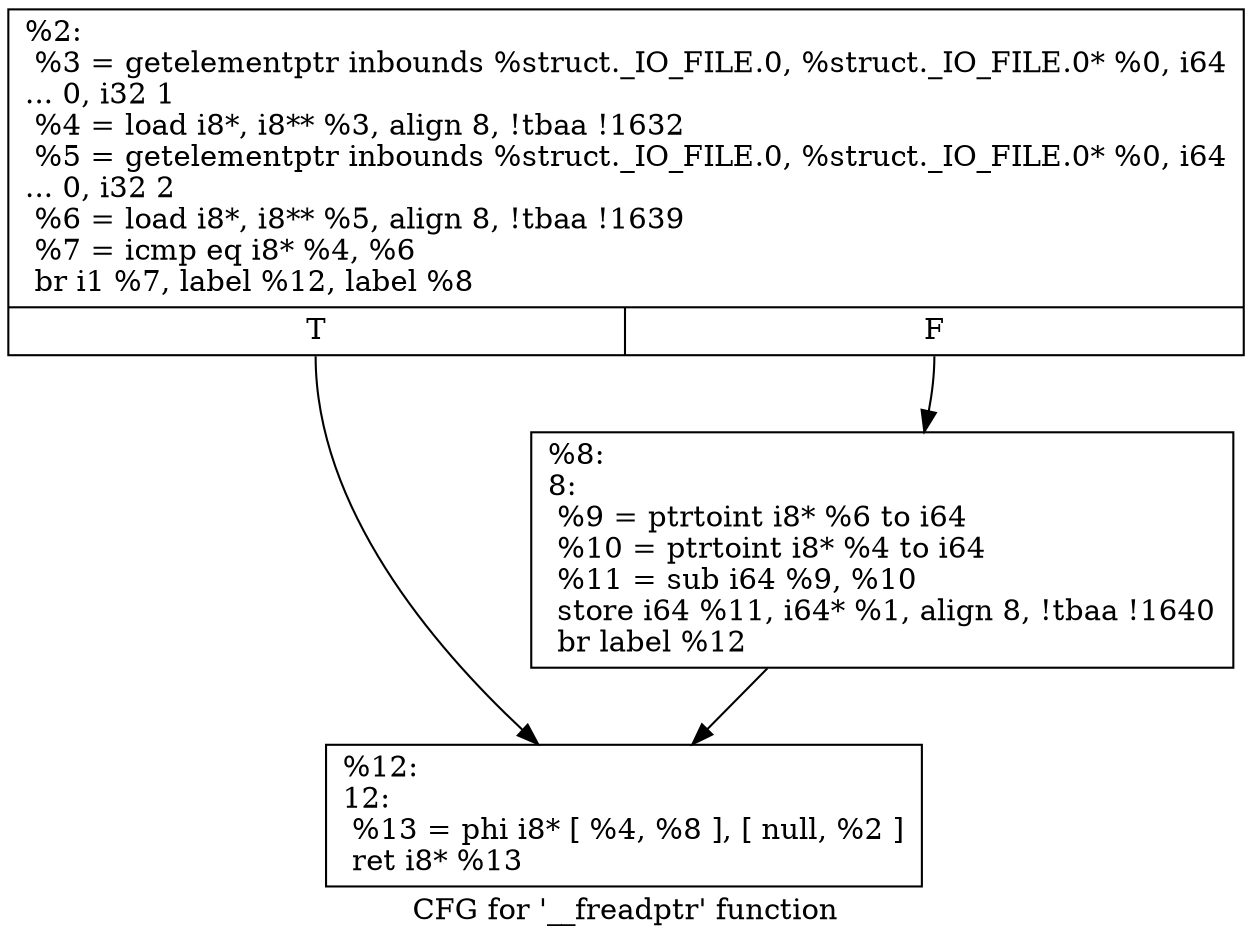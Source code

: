 digraph "CFG for '__freadptr' function" {
	label="CFG for '__freadptr' function";

	Node0x1f8cfd0 [shape=record,label="{%2:\l  %3 = getelementptr inbounds %struct._IO_FILE.0, %struct._IO_FILE.0* %0, i64\l... 0, i32 1\l  %4 = load i8*, i8** %3, align 8, !tbaa !1632\l  %5 = getelementptr inbounds %struct._IO_FILE.0, %struct._IO_FILE.0* %0, i64\l... 0, i32 2\l  %6 = load i8*, i8** %5, align 8, !tbaa !1639\l  %7 = icmp eq i8* %4, %6\l  br i1 %7, label %12, label %8\l|{<s0>T|<s1>F}}"];
	Node0x1f8cfd0:s0 -> Node0x1f8d0d0;
	Node0x1f8cfd0:s1 -> Node0x1f8d080;
	Node0x1f8d080 [shape=record,label="{%8:\l8:                                                \l  %9 = ptrtoint i8* %6 to i64\l  %10 = ptrtoint i8* %4 to i64\l  %11 = sub i64 %9, %10\l  store i64 %11, i64* %1, align 8, !tbaa !1640\l  br label %12\l}"];
	Node0x1f8d080 -> Node0x1f8d0d0;
	Node0x1f8d0d0 [shape=record,label="{%12:\l12:                                               \l  %13 = phi i8* [ %4, %8 ], [ null, %2 ]\l  ret i8* %13\l}"];
}
